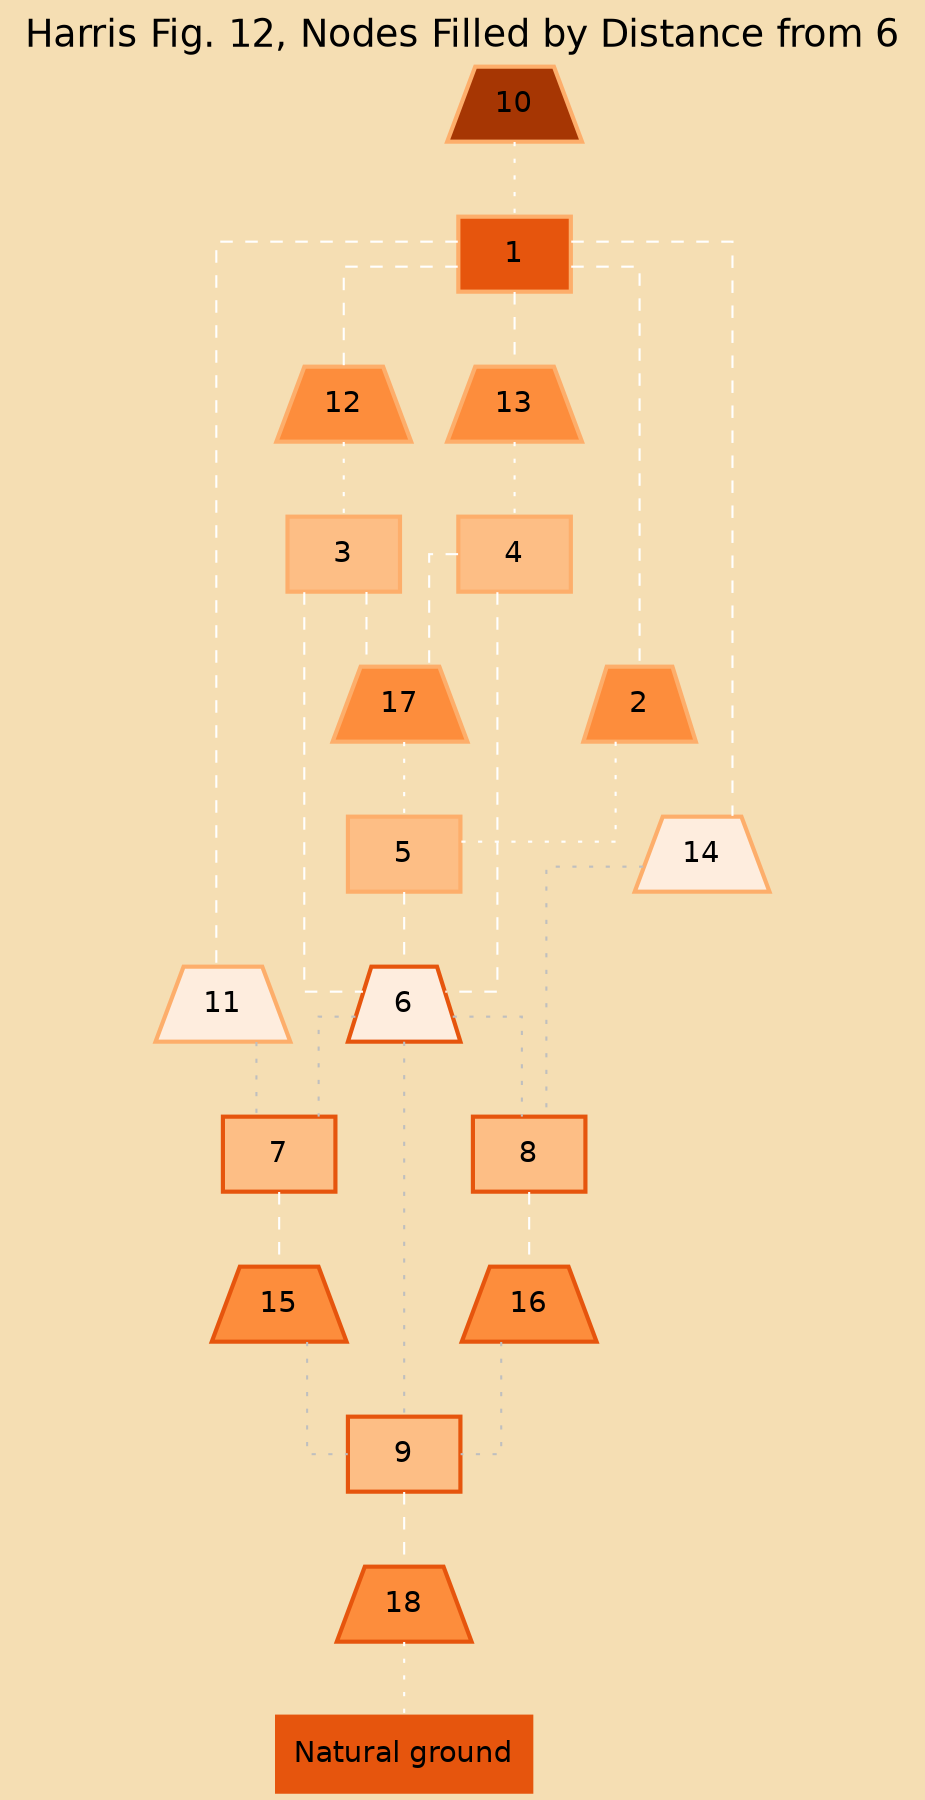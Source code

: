 digraph to_dot {
  style="";
  dpi="96.0";
  URL="";
  margin="";
  bgcolor="/x11/wheat";
  fontname="helvetica";
  fontsize="18";
  fontcolor="/x11/black";
  splines="ortho";
  page="";
  size="";
  ratio="";
  label="Harris Fig. 12, Nodes Filled by Distance from 6";
  labelloc="t";
  "1" [shape="box"] [style="filled"] [fontname="helvetica"] [fontsize="14"] [color="/oranges3/2"] [fillcolor="/oranges5/4"] [fontcolor=black] [penwidth="2.0"];
  "2" [shape="trapezium"] [style="filled"] [fontname="helvetica"] [fontsize="14"] [color="/oranges3/2"] [fillcolor="/oranges5/3"] [fontcolor=black] [penwidth="2.0"];
  "3" [shape="box"] [style="filled"] [fontname="helvetica"] [fontsize="14"] [color="/oranges3/2"] [fillcolor="/oranges5/2"] [fontcolor=black] [penwidth="2.0"];
  "4" [shape="box"] [style="filled"] [fontname="helvetica"] [fontsize="14"] [color="/oranges3/2"] [fillcolor="/oranges5/2"] [fontcolor=black] [penwidth="2.0"];
  "5" [shape="box"] [style="filled"] [fontname="helvetica"] [fontsize="14"] [color="/oranges3/2"] [fillcolor="/oranges5/2"] [fontcolor=black] [penwidth="2.0"];
  "6" [shape="trapezium"] [style="filled"] [fontname="helvetica"] [fontsize="14"] [color="/oranges3/3"] [fillcolor="/oranges5/1"] [fontcolor=black] [penwidth="2.0"];
  "7" [shape="box"] [style="filled"] [fontname="helvetica"] [fontsize="14"] [color="/oranges3/3"] [fillcolor="/oranges5/2"] [fontcolor=black] [penwidth="2.0"];
  "8" [shape="box"] [style="filled"] [fontname="helvetica"] [fontsize="14"] [color="/oranges3/3"] [fillcolor="/oranges5/2"] [fontcolor=black] [penwidth="2.0"];
  "9" [shape="box"] [style="filled"] [fontname="helvetica"] [fontsize="14"] [color="/oranges3/3"] [fillcolor="/oranges5/2"] [fontcolor=black] [penwidth="2.0"];
  "Natural ground" [shape="box"] [style="filled"] [fontname="helvetica"] [fontsize="14"] [color="/oranges3/3"] [fillcolor="/oranges5/4"] [fontcolor=black] [penwidth="2.0"];
  "10" [shape="trapezium"] [style="filled"] [fontname="helvetica"] [fontsize="14"] [color="/oranges3/2"] [fillcolor="/oranges5/5"] [fontcolor=black] [penwidth="2.0"];
  "11" [shape="trapezium"] [style="filled"] [fontname="helvetica"] [fontsize="14"] [color="/oranges3/2"] [fillcolor="/oranges5/1"] [fontcolor=black] [penwidth="2.0"];
  "12" [shape="trapezium"] [style="filled"] [fontname="helvetica"] [fontsize="14"] [color="/oranges3/2"] [fillcolor="/oranges5/3"] [fontcolor=black] [penwidth="2.0"];
  "13" [shape="trapezium"] [style="filled"] [fontname="helvetica"] [fontsize="14"] [color="/oranges3/2"] [fillcolor="/oranges5/3"] [fontcolor=black] [penwidth="2.0"];
  "14" [shape="trapezium"] [style="filled"] [fontname="helvetica"] [fontsize="14"] [color="/oranges3/2"] [fillcolor="/oranges5/1"] [fontcolor=black] [penwidth="2.0"];
  "15" [shape="trapezium"] [style="filled"] [fontname="helvetica"] [fontsize="14"] [color="/oranges3/3"] [fillcolor="/oranges5/3"] [fontcolor=black] [penwidth="2.0"];
  "16" [shape="trapezium"] [style="filled"] [fontname="helvetica"] [fontsize="14"] [color="/oranges3/3"] [fillcolor="/oranges5/3"] [fontcolor=black] [penwidth="2.0"];
  "17" [shape="trapezium"] [style="filled"] [fontname="helvetica"] [fontsize="14"] [color="/oranges3/2"] [fillcolor="/oranges5/3"] [fontcolor=black] [penwidth="2.0"];
  "18" [shape="trapezium"] [style="filled"] [fontname="helvetica"] [fontsize="14"] [color="/oranges3/3"] [fillcolor="/oranges5/3"] [fontcolor=black] [penwidth="2.0"];
 "1" -> "2"  [style="dashed"] [arrowhead="none"] [color="/x11/white"] [fontname="helvetica"] [fontsize="14"] [fontcolor="/x11/black"] [penwidth=""];
 "1" -> "11"  [style="dashed"] [arrowhead="none"] [color="/x11/white"] [fontname="helvetica"] [fontsize="14"] [fontcolor="/x11/black"] [penwidth=""];
 "1" -> "12"  [style="dashed"] [arrowhead="none"] [color="/x11/white"] [fontname="helvetica"] [fontsize="14"] [fontcolor="/x11/black"] [penwidth=""];
 "1" -> "13"  [style="dashed"] [arrowhead="none"] [color="/x11/white"] [fontname="helvetica"] [fontsize="14"] [fontcolor="/x11/black"] [penwidth=""];
 "1" -> "14"  [style="dashed"] [arrowhead="none"] [color="/x11/white"] [fontname="helvetica"] [fontsize="14"] [fontcolor="/x11/black"] [penwidth=""];
 "2" -> "5"  [style="dotted"] [arrowhead="none"] [color="/x11/white"] [fontname="helvetica"] [fontsize="14"] [fontcolor="/x11/black"] [penwidth=""];
 "3" -> "6"  [style="dashed"] [arrowhead="none"] [color="/x11/white"] [fontname="helvetica"] [fontsize="14"] [fontcolor="/x11/black"] [penwidth=""];
 "3" -> "17"  [style="dashed"] [arrowhead="none"] [color="/x11/white"] [fontname="helvetica"] [fontsize="14"] [fontcolor="/x11/black"] [penwidth=""];
 "4" -> "6"  [style="dashed"] [arrowhead="none"] [color="/x11/white"] [fontname="helvetica"] [fontsize="14"] [fontcolor="/x11/black"] [penwidth=""];
 "4" -> "17"  [style="dashed"] [arrowhead="none"] [color="/x11/white"] [fontname="helvetica"] [fontsize="14"] [fontcolor="/x11/black"] [penwidth=""];
 "5" -> "6"  [style="dashed"] [arrowhead="none"] [color="/x11/white"] [fontname="helvetica"] [fontsize="14"] [fontcolor="/x11/black"] [penwidth=""];
 "6" -> "7"  [style="dotted"] [arrowhead="none"] [color="/x11/gray75"] [fontname="helvetica"] [fontsize="14"] [fontcolor="/x11/black"] [penwidth=""];
 "6" -> "8"  [style="dotted"] [arrowhead="none"] [color="/x11/gray75"] [fontname="helvetica"] [fontsize="14"] [fontcolor="/x11/black"] [penwidth=""];
 "6" -> "9"  [style="dotted"] [arrowhead="none"] [color="/x11/gray75"] [fontname="helvetica"] [fontsize="14"] [fontcolor="/x11/black"] [penwidth=""];
 "7" -> "15"  [style="dashed"] [arrowhead="none"] [color="/x11/white"] [fontname="helvetica"] [fontsize="14"] [fontcolor="/x11/black"] [penwidth=""];
 "8" -> "16"  [style="dashed"] [arrowhead="none"] [color="/x11/white"] [fontname="helvetica"] [fontsize="14"] [fontcolor="/x11/black"] [penwidth=""];
 "9" -> "18"  [style="dashed"] [arrowhead="none"] [color="/x11/white"] [fontname="helvetica"] [fontsize="14"] [fontcolor="/x11/black"] [penwidth=""];
 "10" -> "1"  [style="dotted"] [arrowhead="none"] [color="/x11/white"] [fontname="helvetica"] [fontsize="14"] [fontcolor="/x11/black"] [penwidth=""];
 "11" -> "7"  [style="dotted"] [arrowhead="none"] [color="/x11/gray75"] [fontname="helvetica"] [fontsize="14"] [fontcolor="/x11/black"] [penwidth=""];
 "12" -> "3"  [style="dotted"] [arrowhead="none"] [color="/x11/white"] [fontname="helvetica"] [fontsize="14"] [fontcolor="/x11/black"] [penwidth=""];
 "13" -> "4"  [style="dotted"] [arrowhead="none"] [color="/x11/white"] [fontname="helvetica"] [fontsize="14"] [fontcolor="/x11/black"] [penwidth=""];
 "14" -> "8"  [style="dotted"] [arrowhead="none"] [color="/x11/gray75"] [fontname="helvetica"] [fontsize="14"] [fontcolor="/x11/black"] [penwidth=""];
 "15" -> "9"  [style="dotted"] [arrowhead="none"] [color="/x11/gray75"] [fontname="helvetica"] [fontsize="14"] [fontcolor="/x11/black"] [penwidth=""];
 "16" -> "9"  [style="dotted"] [arrowhead="none"] [color="/x11/gray75"] [fontname="helvetica"] [fontsize="14"] [fontcolor="/x11/black"] [penwidth=""];
 "17" -> "5"  [style="dotted"] [arrowhead="none"] [color="/x11/white"] [fontname="helvetica"] [fontsize="14"] [fontcolor="/x11/black"] [penwidth=""];
 "18" -> "Natural ground"  [style="dotted"] [arrowhead="none"] [color="/x11/white"] [fontname="helvetica"] [fontsize="14"] [fontcolor="/x11/black"] [penwidth=""];
{rank=source; "10"; }
{rank=sink; "Natural ground"; }
}
